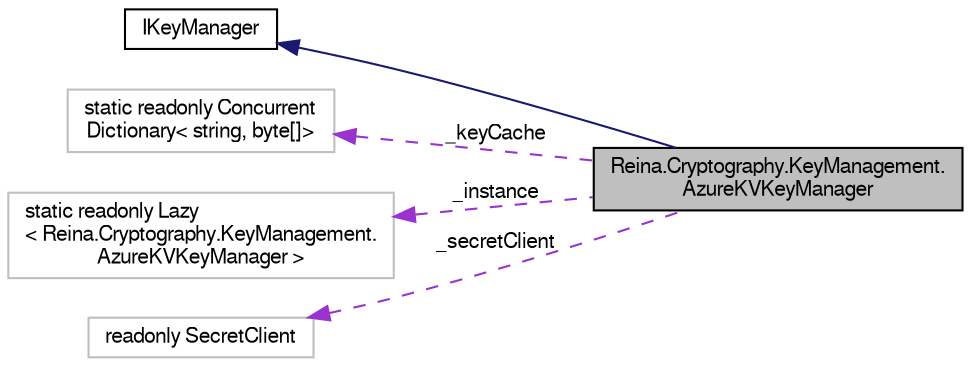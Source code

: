 digraph "Reina.Cryptography.KeyManagement.AzureKVKeyManager"
{
 // LATEX_PDF_SIZE
  edge [fontname="FreeSans",fontsize="10",labelfontname="FreeSans",labelfontsize="10"];
  node [fontname="FreeSans",fontsize="10",shape=record];
  rankdir="LR";
  Node1 [label="Reina.Cryptography.KeyManagement.\lAzureKVKeyManager",height=0.2,width=0.4,color="black", fillcolor="grey75", style="filled", fontcolor="black",tooltip="Manages 256-bit cryptographic keys by interfacing with Azure Key Vault, providing secure storage and ..."];
  Node2 -> Node1 [dir="back",color="midnightblue",fontsize="10",style="solid",fontname="FreeSans"];
  Node2 [label="IKeyManager",height=0.2,width=0.4,color="black", fillcolor="white", style="filled",URL="$interface_reina_1_1_cryptography_1_1_interfaces_1_1_i_key_manager.html",tooltip="Defines the contract for key management services responsible for providing encryption keys."];
  Node3 -> Node1 [dir="back",color="darkorchid3",fontsize="10",style="dashed",label=" _keyCache" ,fontname="FreeSans"];
  Node3 [label="static readonly Concurrent\lDictionary\< string, byte[]\>",height=0.2,width=0.4,color="grey75", fillcolor="white", style="filled",tooltip=" "];
  Node4 -> Node1 [dir="back",color="darkorchid3",fontsize="10",style="dashed",label=" _instance" ,fontname="FreeSans"];
  Node4 [label="static readonly Lazy\l\< Reina.Cryptography.KeyManagement.\lAzureKVKeyManager \>",height=0.2,width=0.4,color="grey75", fillcolor="white", style="filled",tooltip=" "];
  Node5 -> Node1 [dir="back",color="darkorchid3",fontsize="10",style="dashed",label=" _secretClient" ,fontname="FreeSans"];
  Node5 [label="readonly SecretClient",height=0.2,width=0.4,color="grey75", fillcolor="white", style="filled",tooltip=" "];
}
